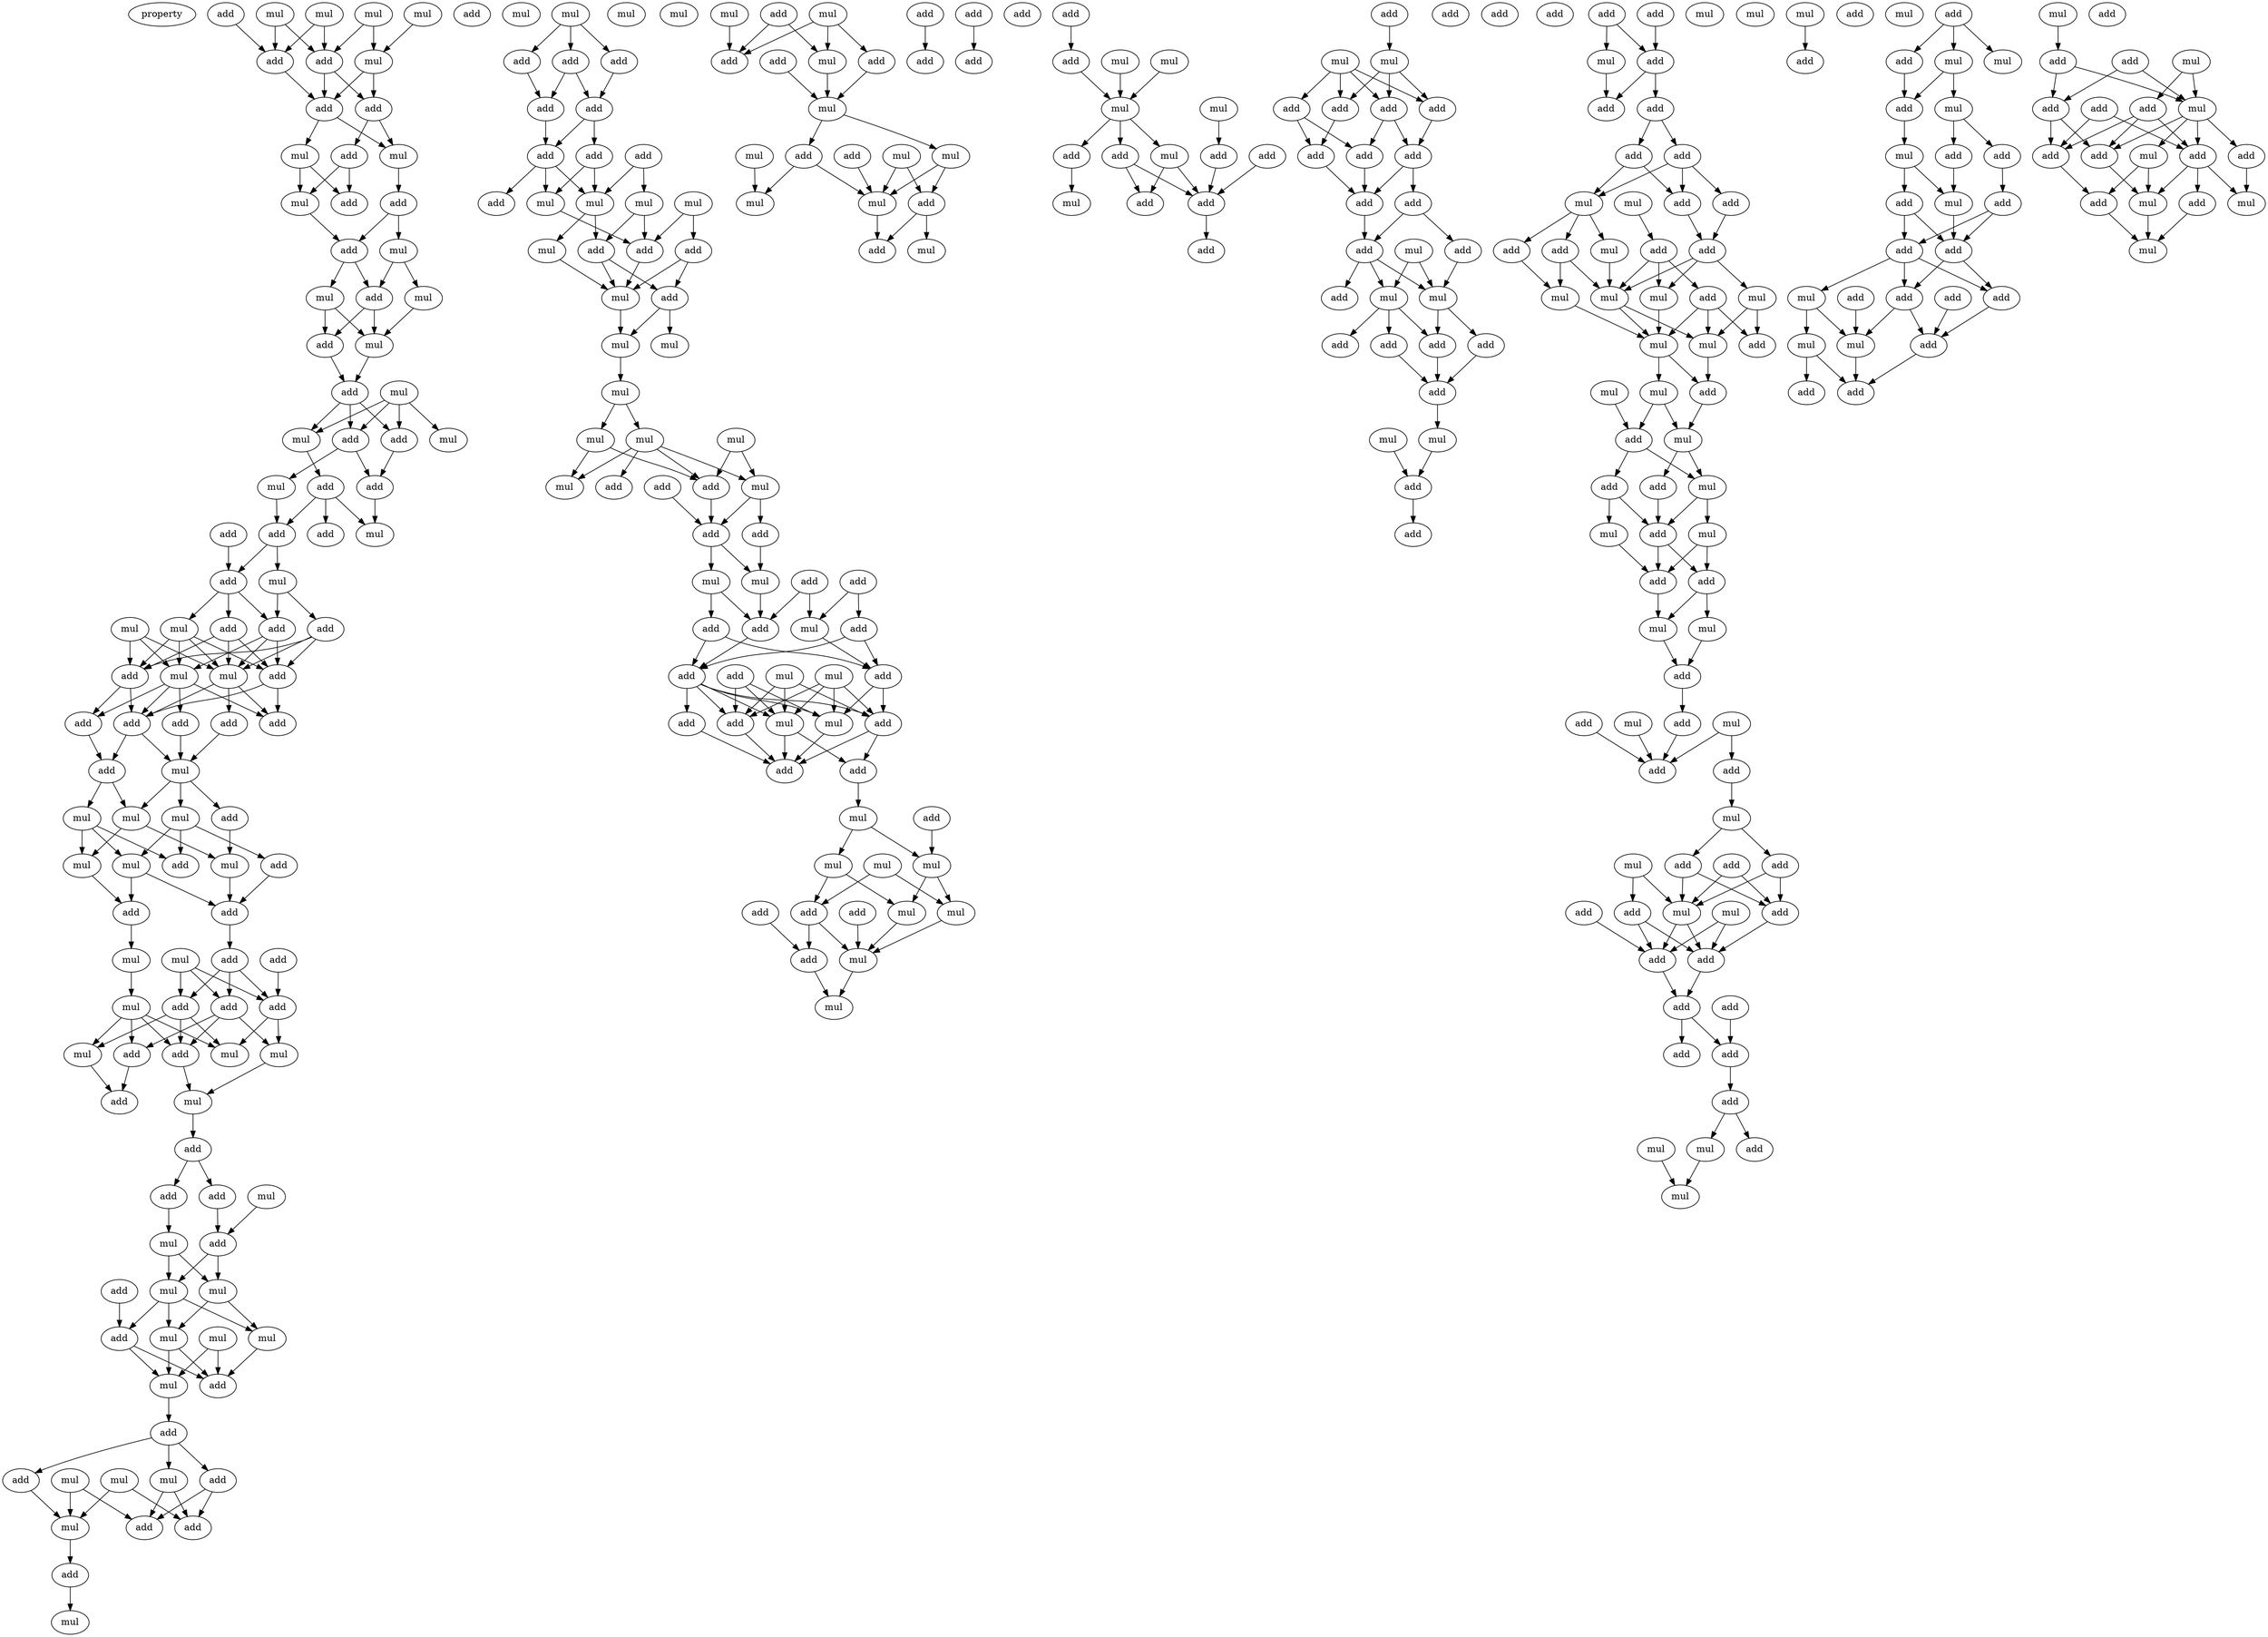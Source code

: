 digraph {
    node [fontcolor=black]
    property [mul=2,lf=1.1]
    0 [ label = mul ];
    1 [ label = mul ];
    2 [ label = add ];
    3 [ label = mul ];
    4 [ label = mul ];
    5 [ label = add ];
    6 [ label = add ];
    7 [ label = mul ];
    8 [ label = add ];
    9 [ label = add ];
    10 [ label = mul ];
    11 [ label = mul ];
    12 [ label = add ];
    13 [ label = add ];
    14 [ label = add ];
    15 [ label = mul ];
    16 [ label = add ];
    17 [ label = mul ];
    18 [ label = add ];
    19 [ label = mul ];
    20 [ label = add ];
    21 [ label = mul ];
    22 [ label = add ];
    23 [ label = mul ];
    24 [ label = mul ];
    25 [ label = add ];
    26 [ label = add ];
    27 [ label = mul ];
    28 [ label = add ];
    29 [ label = mul ];
    30 [ label = add ];
    31 [ label = add ];
    32 [ label = mul ];
    33 [ label = add ];
    34 [ label = add ];
    35 [ label = mul ];
    36 [ label = add ];
    37 [ label = add ];
    38 [ label = mul ];
    39 [ label = add ];
    40 [ label = add ];
    41 [ label = mul ];
    42 [ label = mul ];
    43 [ label = add ];
    44 [ label = mul ];
    45 [ label = add ];
    46 [ label = add ];
    47 [ label = mul ];
    48 [ label = add ];
    49 [ label = add ];
    50 [ label = add ];
    51 [ label = add ];
    52 [ label = add ];
    53 [ label = add ];
    54 [ label = mul ];
    55 [ label = add ];
    56 [ label = mul ];
    57 [ label = mul ];
    58 [ label = mul ];
    59 [ label = mul ];
    60 [ label = mul ];
    61 [ label = add ];
    62 [ label = add ];
    63 [ label = mul ];
    64 [ label = add ];
    65 [ label = add ];
    66 [ label = mul ];
    67 [ label = add ];
    68 [ label = mul ];
    69 [ label = add ];
    70 [ label = mul ];
    71 [ label = add ];
    72 [ label = add ];
    73 [ label = add ];
    74 [ label = mul ];
    75 [ label = mul ];
    76 [ label = mul ];
    77 [ label = add ];
    78 [ label = add ];
    79 [ label = mul ];
    80 [ label = add ];
    81 [ label = add ];
    82 [ label = mul ];
    83 [ label = add ];
    84 [ label = add ];
    85 [ label = mul ];
    86 [ label = add ];
    87 [ label = add ];
    88 [ label = mul ];
    89 [ label = mul ];
    90 [ label = add ];
    91 [ label = mul ];
    92 [ label = mul ];
    93 [ label = mul ];
    94 [ label = add ];
    95 [ label = mul ];
    96 [ label = add ];
    97 [ label = add ];
    98 [ label = add ];
    99 [ label = mul ];
    100 [ label = mul ];
    101 [ label = mul ];
    102 [ label = mul ];
    103 [ label = add ];
    104 [ label = add ];
    105 [ label = add ];
    106 [ label = mul ];
    107 [ label = mul ];
    108 [ label = mul ];
    109 [ label = mul ];
    110 [ label = add ];
    111 [ label = add ];
    112 [ label = add ];
    113 [ label = add ];
    114 [ label = add ];
    115 [ label = add ];
    116 [ label = add ];
    117 [ label = add ];
    118 [ label = mul ];
    119 [ label = mul ];
    120 [ label = mul ];
    121 [ label = add ];
    122 [ label = mul ];
    123 [ label = add ];
    124 [ label = add ];
    125 [ label = add ];
    126 [ label = mul ];
    127 [ label = mul ];
    128 [ label = add ];
    129 [ label = mul ];
    130 [ label = mul ];
    131 [ label = mul ];
    132 [ label = mul ];
    133 [ label = mul ];
    134 [ label = mul ];
    135 [ label = mul ];
    136 [ label = add ];
    137 [ label = add ];
    138 [ label = mul ];
    139 [ label = add ];
    140 [ label = add ];
    141 [ label = add ];
    142 [ label = add ];
    143 [ label = mul ];
    144 [ label = mul ];
    145 [ label = add ];
    146 [ label = add ];
    147 [ label = add ];
    148 [ label = add ];
    149 [ label = mul ];
    150 [ label = mul ];
    151 [ label = mul ];
    152 [ label = add ];
    153 [ label = add ];
    154 [ label = add ];
    155 [ label = mul ];
    156 [ label = add ];
    157 [ label = add ];
    158 [ label = add ];
    159 [ label = mul ];
    160 [ label = add ];
    161 [ label = add ];
    162 [ label = mul ];
    163 [ label = add ];
    164 [ label = mul ];
    165 [ label = mul ];
    166 [ label = mul ];
    167 [ label = mul ];
    168 [ label = add ];
    169 [ label = add ];
    170 [ label = mul ];
    171 [ label = mul ];
    172 [ label = add ];
    173 [ label = add ];
    174 [ label = mul ];
    175 [ label = mul ];
    176 [ label = mul ];
    177 [ label = mul ];
    178 [ label = add ];
    179 [ label = add ];
    180 [ label = mul ];
    181 [ label = add ];
    182 [ label = add ];
    183 [ label = mul ];
    184 [ label = mul ];
    185 [ label = mul ];
    186 [ label = add ];
    187 [ label = add ];
    188 [ label = mul ];
    189 [ label = mul ];
    190 [ label = add ];
    191 [ label = mul ];
    192 [ label = add ];
    193 [ label = add ];
    194 [ label = mul ];
    195 [ label = add ];
    196 [ label = add ];
    197 [ label = add ];
    198 [ label = add ];
    199 [ label = add ];
    200 [ label = add ];
    201 [ label = mul ];
    202 [ label = mul ];
    203 [ label = mul ];
    204 [ label = mul ];
    205 [ label = add ];
    206 [ label = add ];
    207 [ label = mul ];
    208 [ label = add ];
    209 [ label = add ];
    210 [ label = add ];
    211 [ label = mul ];
    212 [ label = add ];
    213 [ label = add ];
    214 [ label = add ];
    215 [ label = mul ];
    216 [ label = mul ];
    217 [ label = add ];
    218 [ label = add ];
    219 [ label = add ];
    220 [ label = add ];
    221 [ label = add ];
    222 [ label = add ];
    223 [ label = add ];
    224 [ label = add ];
    225 [ label = add ];
    226 [ label = add ];
    227 [ label = mul ];
    228 [ label = add ];
    229 [ label = add ];
    230 [ label = mul ];
    231 [ label = add ];
    232 [ label = mul ];
    233 [ label = add ];
    234 [ label = add ];
    235 [ label = add ];
    236 [ label = add ];
    237 [ label = add ];
    238 [ label = add ];
    239 [ label = mul ];
    240 [ label = mul ];
    241 [ label = add ];
    242 [ label = add ];
    243 [ label = add ];
    244 [ label = add ];
    245 [ label = add ];
    246 [ label = mul ];
    247 [ label = add ];
    248 [ label = add ];
    249 [ label = add ];
    250 [ label = add ];
    251 [ label = add ];
    252 [ label = mul ];
    253 [ label = add ];
    254 [ label = add ];
    255 [ label = mul ];
    256 [ label = add ];
    257 [ label = mul ];
    258 [ label = add ];
    259 [ label = add ];
    260 [ label = add ];
    261 [ label = mul ];
    262 [ label = add ];
    263 [ label = mul ];
    264 [ label = mul ];
    265 [ label = mul ];
    266 [ label = mul ];
    267 [ label = mul ];
    268 [ label = add ];
    269 [ label = add ];
    270 [ label = mul ];
    271 [ label = mul ];
    272 [ label = add ];
    273 [ label = mul ];
    274 [ label = mul ];
    275 [ label = mul ];
    276 [ label = add ];
    277 [ label = add ];
    278 [ label = mul ];
    279 [ label = mul ];
    280 [ label = add ];
    281 [ label = add ];
    282 [ label = add ];
    283 [ label = mul ];
    284 [ label = mul ];
    285 [ label = mul ];
    286 [ label = add ];
    287 [ label = mul ];
    288 [ label = add ];
    289 [ label = add ];
    290 [ label = mul ];
    291 [ label = mul ];
    292 [ label = add ];
    293 [ label = add ];
    294 [ label = add ];
    295 [ label = mul ];
    296 [ label = add ];
    297 [ label = add ];
    298 [ label = mul ];
    299 [ label = add ];
    300 [ label = mul ];
    301 [ label = mul ];
    302 [ label = add ];
    303 [ label = add ];
    304 [ label = add ];
    305 [ label = add ];
    306 [ label = add ];
    307 [ label = add ];
    308 [ label = add ];
    309 [ label = add ];
    310 [ label = add ];
    311 [ label = add ];
    312 [ label = add ];
    313 [ label = mul ];
    314 [ label = add ];
    315 [ label = mul ];
    316 [ label = mul ];
    317 [ label = mul ];
    318 [ label = add ];
    319 [ label = add ];
    320 [ label = mul ];
    321 [ label = mul ];
    322 [ label = mul ];
    323 [ label = add ];
    324 [ label = add ];
    325 [ label = mul ];
    326 [ label = add ];
    327 [ label = mul ];
    328 [ label = add ];
    329 [ label = add ];
    330 [ label = add ];
    331 [ label = add ];
    332 [ label = add ];
    333 [ label = add ];
    334 [ label = mul ];
    335 [ label = add ];
    336 [ label = add ];
    337 [ label = add ];
    338 [ label = mul ];
    339 [ label = mul ];
    340 [ label = add ];
    341 [ label = add ];
    342 [ label = mul ];
    343 [ label = add ];
    344 [ label = add ];
    345 [ label = mul ];
    346 [ label = add ];
    347 [ label = add ];
    348 [ label = add ];
    349 [ label = mul ];
    350 [ label = mul ];
    351 [ label = add ];
    352 [ label = add ];
    353 [ label = add ];
    354 [ label = add ];
    355 [ label = add ];
    356 [ label = mul ];
    357 [ label = add ];
    358 [ label = mul ];
    359 [ label = mul ];
    360 [ label = add ];
    0 -> 5 [ name = 0 ];
    0 -> 6 [ name = 1 ];
    1 -> 5 [ name = 2 ];
    1 -> 6 [ name = 3 ];
    2 -> 6 [ name = 4 ];
    3 -> 7 [ name = 5 ];
    4 -> 5 [ name = 6 ];
    4 -> 7 [ name = 7 ];
    5 -> 8 [ name = 8 ];
    5 -> 9 [ name = 9 ];
    6 -> 8 [ name = 10 ];
    7 -> 8 [ name = 11 ];
    7 -> 9 [ name = 12 ];
    8 -> 10 [ name = 13 ];
    8 -> 11 [ name = 14 ];
    9 -> 10 [ name = 15 ];
    9 -> 13 [ name = 16 ];
    10 -> 16 [ name = 17 ];
    11 -> 14 [ name = 18 ];
    11 -> 15 [ name = 19 ];
    13 -> 14 [ name = 20 ];
    13 -> 15 [ name = 21 ];
    15 -> 18 [ name = 22 ];
    16 -> 17 [ name = 23 ];
    16 -> 18 [ name = 24 ];
    17 -> 20 [ name = 25 ];
    17 -> 21 [ name = 26 ];
    18 -> 19 [ name = 27 ];
    18 -> 20 [ name = 28 ];
    19 -> 22 [ name = 29 ];
    19 -> 23 [ name = 30 ];
    20 -> 22 [ name = 31 ];
    20 -> 23 [ name = 32 ];
    21 -> 23 [ name = 33 ];
    22 -> 25 [ name = 34 ];
    23 -> 25 [ name = 35 ];
    24 -> 26 [ name = 36 ];
    24 -> 27 [ name = 37 ];
    24 -> 28 [ name = 38 ];
    24 -> 29 [ name = 39 ];
    25 -> 26 [ name = 40 ];
    25 -> 27 [ name = 41 ];
    25 -> 28 [ name = 42 ];
    26 -> 30 [ name = 43 ];
    27 -> 31 [ name = 44 ];
    28 -> 30 [ name = 45 ];
    28 -> 32 [ name = 46 ];
    30 -> 35 [ name = 47 ];
    31 -> 33 [ name = 48 ];
    31 -> 34 [ name = 49 ];
    31 -> 35 [ name = 50 ];
    32 -> 34 [ name = 51 ];
    34 -> 37 [ name = 52 ];
    34 -> 38 [ name = 53 ];
    36 -> 37 [ name = 54 ];
    37 -> 40 [ name = 55 ];
    37 -> 42 [ name = 56 ];
    37 -> 43 [ name = 57 ];
    38 -> 39 [ name = 58 ];
    38 -> 40 [ name = 59 ];
    39 -> 44 [ name = 60 ];
    39 -> 45 [ name = 61 ];
    39 -> 46 [ name = 62 ];
    40 -> 44 [ name = 63 ];
    40 -> 45 [ name = 64 ];
    40 -> 47 [ name = 65 ];
    41 -> 44 [ name = 66 ];
    41 -> 46 [ name = 67 ];
    41 -> 47 [ name = 68 ];
    42 -> 44 [ name = 69 ];
    42 -> 45 [ name = 70 ];
    42 -> 46 [ name = 71 ];
    42 -> 47 [ name = 72 ];
    43 -> 44 [ name = 73 ];
    43 -> 45 [ name = 74 ];
    43 -> 46 [ name = 75 ];
    44 -> 48 [ name = 76 ];
    44 -> 49 [ name = 77 ];
    44 -> 51 [ name = 78 ];
    45 -> 48 [ name = 79 ];
    45 -> 49 [ name = 80 ];
    46 -> 49 [ name = 81 ];
    46 -> 50 [ name = 82 ];
    47 -> 48 [ name = 83 ];
    47 -> 49 [ name = 84 ];
    47 -> 50 [ name = 85 ];
    47 -> 52 [ name = 86 ];
    49 -> 53 [ name = 87 ];
    49 -> 54 [ name = 88 ];
    50 -> 53 [ name = 89 ];
    51 -> 54 [ name = 90 ];
    52 -> 54 [ name = 91 ];
    53 -> 56 [ name = 92 ];
    53 -> 58 [ name = 93 ];
    54 -> 55 [ name = 94 ];
    54 -> 56 [ name = 95 ];
    54 -> 57 [ name = 96 ];
    55 -> 60 [ name = 97 ];
    56 -> 60 [ name = 98 ];
    56 -> 63 [ name = 99 ];
    57 -> 59 [ name = 100 ];
    57 -> 61 [ name = 101 ];
    57 -> 62 [ name = 102 ];
    58 -> 59 [ name = 103 ];
    58 -> 61 [ name = 104 ];
    58 -> 63 [ name = 105 ];
    59 -> 64 [ name = 106 ];
    59 -> 65 [ name = 107 ];
    60 -> 64 [ name = 108 ];
    62 -> 64 [ name = 109 ];
    63 -> 65 [ name = 110 ];
    64 -> 67 [ name = 111 ];
    65 -> 66 [ name = 112 ];
    66 -> 70 [ name = 113 ];
    67 -> 71 [ name = 114 ];
    67 -> 72 [ name = 115 ];
    67 -> 73 [ name = 116 ];
    68 -> 71 [ name = 117 ];
    68 -> 72 [ name = 118 ];
    68 -> 73 [ name = 119 ];
    69 -> 73 [ name = 120 ];
    70 -> 74 [ name = 121 ];
    70 -> 76 [ name = 122 ];
    70 -> 77 [ name = 123 ];
    70 -> 78 [ name = 124 ];
    71 -> 74 [ name = 125 ];
    71 -> 76 [ name = 126 ];
    71 -> 77 [ name = 127 ];
    72 -> 75 [ name = 128 ];
    72 -> 77 [ name = 129 ];
    72 -> 78 [ name = 130 ];
    73 -> 74 [ name = 131 ];
    73 -> 75 [ name = 132 ];
    75 -> 79 [ name = 133 ];
    76 -> 80 [ name = 134 ];
    77 -> 79 [ name = 135 ];
    78 -> 80 [ name = 136 ];
    79 -> 81 [ name = 137 ];
    81 -> 83 [ name = 138 ];
    81 -> 84 [ name = 139 ];
    82 -> 86 [ name = 140 ];
    83 -> 85 [ name = 141 ];
    84 -> 86 [ name = 142 ];
    85 -> 88 [ name = 143 ];
    85 -> 89 [ name = 144 ];
    86 -> 88 [ name = 145 ];
    86 -> 89 [ name = 146 ];
    87 -> 90 [ name = 147 ];
    88 -> 90 [ name = 148 ];
    88 -> 91 [ name = 149 ];
    88 -> 93 [ name = 150 ];
    89 -> 91 [ name = 151 ];
    89 -> 93 [ name = 152 ];
    90 -> 94 [ name = 153 ];
    90 -> 95 [ name = 154 ];
    91 -> 94 [ name = 155 ];
    91 -> 95 [ name = 156 ];
    92 -> 94 [ name = 157 ];
    92 -> 95 [ name = 158 ];
    93 -> 94 [ name = 159 ];
    95 -> 96 [ name = 160 ];
    96 -> 97 [ name = 161 ];
    96 -> 98 [ name = 162 ];
    96 -> 99 [ name = 163 ];
    97 -> 103 [ name = 164 ];
    97 -> 104 [ name = 165 ];
    98 -> 102 [ name = 166 ];
    99 -> 103 [ name = 167 ];
    99 -> 104 [ name = 168 ];
    100 -> 102 [ name = 169 ];
    100 -> 104 [ name = 170 ];
    101 -> 102 [ name = 171 ];
    101 -> 103 [ name = 172 ];
    102 -> 105 [ name = 173 ];
    105 -> 107 [ name = 174 ];
    108 -> 110 [ name = 175 ];
    108 -> 111 [ name = 176 ];
    108 -> 112 [ name = 177 ];
    110 -> 113 [ name = 178 ];
    110 -> 114 [ name = 179 ];
    111 -> 113 [ name = 180 ];
    112 -> 114 [ name = 181 ];
    113 -> 115 [ name = 182 ];
    113 -> 116 [ name = 183 ];
    114 -> 115 [ name = 184 ];
    115 -> 119 [ name = 185 ];
    115 -> 120 [ name = 186 ];
    115 -> 121 [ name = 187 ];
    116 -> 119 [ name = 188 ];
    116 -> 120 [ name = 189 ];
    117 -> 119 [ name = 190 ];
    117 -> 122 [ name = 191 ];
    118 -> 124 [ name = 192 ];
    118 -> 125 [ name = 193 ];
    119 -> 123 [ name = 194 ];
    119 -> 126 [ name = 195 ];
    120 -> 124 [ name = 196 ];
    122 -> 123 [ name = 197 ];
    122 -> 124 [ name = 198 ];
    123 -> 127 [ name = 199 ];
    123 -> 128 [ name = 200 ];
    124 -> 127 [ name = 201 ];
    125 -> 127 [ name = 202 ];
    125 -> 128 [ name = 203 ];
    126 -> 127 [ name = 204 ];
    127 -> 130 [ name = 205 ];
    128 -> 129 [ name = 206 ];
    128 -> 130 [ name = 207 ];
    130 -> 131 [ name = 208 ];
    131 -> 132 [ name = 209 ];
    131 -> 134 [ name = 210 ];
    132 -> 135 [ name = 211 ];
    132 -> 136 [ name = 212 ];
    132 -> 137 [ name = 213 ];
    132 -> 138 [ name = 214 ];
    133 -> 135 [ name = 215 ];
    133 -> 137 [ name = 216 ];
    134 -> 137 [ name = 217 ];
    134 -> 138 [ name = 218 ];
    135 -> 140 [ name = 219 ];
    135 -> 141 [ name = 220 ];
    137 -> 141 [ name = 221 ];
    139 -> 141 [ name = 222 ];
    140 -> 144 [ name = 223 ];
    141 -> 143 [ name = 224 ];
    141 -> 144 [ name = 225 ];
    142 -> 147 [ name = 226 ];
    142 -> 149 [ name = 227 ];
    143 -> 146 [ name = 228 ];
    143 -> 148 [ name = 229 ];
    144 -> 148 [ name = 230 ];
    145 -> 148 [ name = 231 ];
    145 -> 149 [ name = 232 ];
    146 -> 152 [ name = 233 ];
    146 -> 153 [ name = 234 ];
    147 -> 152 [ name = 235 ];
    147 -> 153 [ name = 236 ];
    148 -> 152 [ name = 237 ];
    149 -> 153 [ name = 238 ];
    150 -> 156 [ name = 239 ];
    150 -> 157 [ name = 240 ];
    150 -> 159 [ name = 241 ];
    151 -> 155 [ name = 242 ];
    151 -> 156 [ name = 243 ];
    151 -> 157 [ name = 244 ];
    151 -> 159 [ name = 245 ];
    152 -> 155 [ name = 246 ];
    152 -> 156 [ name = 247 ];
    152 -> 157 [ name = 248 ];
    152 -> 158 [ name = 249 ];
    152 -> 159 [ name = 250 ];
    153 -> 155 [ name = 251 ];
    153 -> 157 [ name = 252 ];
    154 -> 155 [ name = 253 ];
    154 -> 156 [ name = 254 ];
    154 -> 159 [ name = 255 ];
    155 -> 160 [ name = 256 ];
    156 -> 160 [ name = 257 ];
    157 -> 160 [ name = 258 ];
    157 -> 161 [ name = 259 ];
    158 -> 160 [ name = 260 ];
    159 -> 160 [ name = 261 ];
    159 -> 161 [ name = 262 ];
    161 -> 164 [ name = 263 ];
    163 -> 167 [ name = 264 ];
    164 -> 165 [ name = 265 ];
    164 -> 167 [ name = 266 ];
    165 -> 168 [ name = 267 ];
    165 -> 171 [ name = 268 ];
    166 -> 168 [ name = 269 ];
    166 -> 170 [ name = 270 ];
    167 -> 170 [ name = 271 ];
    167 -> 171 [ name = 272 ];
    168 -> 173 [ name = 273 ];
    168 -> 174 [ name = 274 ];
    169 -> 174 [ name = 275 ];
    170 -> 174 [ name = 276 ];
    171 -> 174 [ name = 277 ];
    172 -> 173 [ name = 278 ];
    173 -> 175 [ name = 279 ];
    174 -> 175 [ name = 280 ];
    176 -> 179 [ name = 281 ];
    177 -> 179 [ name = 282 ];
    177 -> 180 [ name = 283 ];
    177 -> 181 [ name = 284 ];
    178 -> 179 [ name = 285 ];
    178 -> 180 [ name = 286 ];
    180 -> 183 [ name = 287 ];
    181 -> 183 [ name = 288 ];
    182 -> 183 [ name = 289 ];
    183 -> 185 [ name = 290 ];
    183 -> 186 [ name = 291 ];
    184 -> 190 [ name = 292 ];
    184 -> 191 [ name = 293 ];
    185 -> 190 [ name = 294 ];
    185 -> 191 [ name = 295 ];
    186 -> 189 [ name = 296 ];
    186 -> 191 [ name = 297 ];
    187 -> 191 [ name = 298 ];
    188 -> 189 [ name = 299 ];
    190 -> 193 [ name = 300 ];
    190 -> 194 [ name = 301 ];
    191 -> 193 [ name = 302 ];
    192 -> 195 [ name = 303 ];
    196 -> 197 [ name = 304 ];
    199 -> 200 [ name = 305 ];
    200 -> 204 [ name = 306 ];
    201 -> 204 [ name = 307 ];
    202 -> 204 [ name = 308 ];
    203 -> 205 [ name = 309 ];
    204 -> 207 [ name = 310 ];
    204 -> 208 [ name = 311 ];
    204 -> 209 [ name = 312 ];
    205 -> 212 [ name = 313 ];
    206 -> 212 [ name = 314 ];
    207 -> 210 [ name = 315 ];
    207 -> 212 [ name = 316 ];
    208 -> 210 [ name = 317 ];
    208 -> 212 [ name = 318 ];
    209 -> 211 [ name = 319 ];
    212 -> 213 [ name = 320 ];
    214 -> 216 [ name = 321 ];
    215 -> 217 [ name = 322 ];
    215 -> 218 [ name = 323 ];
    215 -> 219 [ name = 324 ];
    215 -> 220 [ name = 325 ];
    216 -> 217 [ name = 326 ];
    216 -> 218 [ name = 327 ];
    216 -> 219 [ name = 328 ];
    217 -> 221 [ name = 329 ];
    218 -> 222 [ name = 330 ];
    219 -> 221 [ name = 331 ];
    219 -> 223 [ name = 332 ];
    220 -> 222 [ name = 333 ];
    220 -> 223 [ name = 334 ];
    221 -> 224 [ name = 335 ];
    221 -> 225 [ name = 336 ];
    222 -> 225 [ name = 337 ];
    223 -> 225 [ name = 338 ];
    224 -> 226 [ name = 339 ];
    224 -> 229 [ name = 340 ];
    225 -> 229 [ name = 341 ];
    226 -> 230 [ name = 342 ];
    227 -> 230 [ name = 343 ];
    227 -> 232 [ name = 344 ];
    229 -> 230 [ name = 345 ];
    229 -> 231 [ name = 346 ];
    229 -> 232 [ name = 347 ];
    230 -> 236 [ name = 348 ];
    230 -> 237 [ name = 349 ];
    232 -> 234 [ name = 350 ];
    232 -> 235 [ name = 351 ];
    232 -> 236 [ name = 352 ];
    234 -> 238 [ name = 353 ];
    236 -> 238 [ name = 354 ];
    237 -> 238 [ name = 355 ];
    238 -> 240 [ name = 356 ];
    239 -> 242 [ name = 357 ];
    240 -> 242 [ name = 358 ];
    242 -> 243 [ name = 359 ];
    244 -> 246 [ name = 360 ];
    244 -> 247 [ name = 361 ];
    245 -> 247 [ name = 362 ];
    246 -> 248 [ name = 363 ];
    247 -> 248 [ name = 364 ];
    247 -> 249 [ name = 365 ];
    249 -> 250 [ name = 366 ];
    249 -> 251 [ name = 367 ];
    250 -> 253 [ name = 368 ];
    250 -> 255 [ name = 369 ];
    251 -> 253 [ name = 370 ];
    251 -> 254 [ name = 371 ];
    251 -> 255 [ name = 372 ];
    252 -> 258 [ name = 373 ];
    253 -> 260 [ name = 374 ];
    254 -> 260 [ name = 375 ];
    255 -> 256 [ name = 376 ];
    255 -> 257 [ name = 377 ];
    255 -> 259 [ name = 378 ];
    256 -> 263 [ name = 379 ];
    257 -> 264 [ name = 380 ];
    258 -> 261 [ name = 381 ];
    258 -> 262 [ name = 382 ];
    258 -> 264 [ name = 383 ];
    259 -> 263 [ name = 384 ];
    259 -> 264 [ name = 385 ];
    260 -> 261 [ name = 386 ];
    260 -> 264 [ name = 387 ];
    260 -> 265 [ name = 388 ];
    261 -> 267 [ name = 389 ];
    262 -> 266 [ name = 390 ];
    262 -> 267 [ name = 391 ];
    262 -> 268 [ name = 392 ];
    263 -> 267 [ name = 393 ];
    264 -> 266 [ name = 394 ];
    264 -> 267 [ name = 395 ];
    265 -> 266 [ name = 396 ];
    265 -> 268 [ name = 397 ];
    266 -> 269 [ name = 398 ];
    267 -> 269 [ name = 399 ];
    267 -> 271 [ name = 400 ];
    269 -> 273 [ name = 401 ];
    270 -> 272 [ name = 402 ];
    271 -> 272 [ name = 403 ];
    271 -> 273 [ name = 404 ];
    272 -> 275 [ name = 405 ];
    272 -> 276 [ name = 406 ];
    273 -> 275 [ name = 407 ];
    273 -> 277 [ name = 408 ];
    275 -> 278 [ name = 409 ];
    275 -> 280 [ name = 410 ];
    276 -> 279 [ name = 411 ];
    276 -> 280 [ name = 412 ];
    277 -> 280 [ name = 413 ];
    278 -> 281 [ name = 414 ];
    278 -> 282 [ name = 415 ];
    279 -> 281 [ name = 416 ];
    280 -> 281 [ name = 417 ];
    280 -> 282 [ name = 418 ];
    281 -> 284 [ name = 419 ];
    282 -> 283 [ name = 420 ];
    282 -> 284 [ name = 421 ];
    283 -> 286 [ name = 422 ];
    284 -> 286 [ name = 423 ];
    286 -> 288 [ name = 424 ];
    287 -> 294 [ name = 425 ];
    288 -> 293 [ name = 426 ];
    289 -> 293 [ name = 427 ];
    290 -> 292 [ name = 428 ];
    290 -> 293 [ name = 429 ];
    291 -> 293 [ name = 430 ];
    292 -> 295 [ name = 431 ];
    295 -> 296 [ name = 432 ];
    295 -> 297 [ name = 433 ];
    296 -> 300 [ name = 434 ];
    296 -> 302 [ name = 435 ];
    297 -> 300 [ name = 436 ];
    297 -> 302 [ name = 437 ];
    298 -> 300 [ name = 438 ];
    298 -> 304 [ name = 439 ];
    299 -> 300 [ name = 440 ];
    299 -> 302 [ name = 441 ];
    300 -> 305 [ name = 442 ];
    300 -> 306 [ name = 443 ];
    301 -> 305 [ name = 444 ];
    301 -> 306 [ name = 445 ];
    302 -> 306 [ name = 446 ];
    303 -> 305 [ name = 447 ];
    304 -> 305 [ name = 448 ];
    304 -> 306 [ name = 449 ];
    305 -> 309 [ name = 450 ];
    306 -> 309 [ name = 451 ];
    307 -> 311 [ name = 452 ];
    309 -> 310 [ name = 453 ];
    309 -> 311 [ name = 454 ];
    311 -> 312 [ name = 455 ];
    312 -> 314 [ name = 456 ];
    312 -> 315 [ name = 457 ];
    313 -> 316 [ name = 458 ];
    315 -> 316 [ name = 459 ];
    318 -> 319 [ name = 460 ];
    318 -> 320 [ name = 461 ];
    318 -> 321 [ name = 462 ];
    319 -> 323 [ name = 463 ];
    321 -> 322 [ name = 464 ];
    321 -> 323 [ name = 465 ];
    322 -> 324 [ name = 466 ];
    322 -> 326 [ name = 467 ];
    323 -> 325 [ name = 468 ];
    324 -> 329 [ name = 469 ];
    325 -> 327 [ name = 470 ];
    325 -> 328 [ name = 471 ];
    326 -> 327 [ name = 472 ];
    327 -> 331 [ name = 473 ];
    328 -> 330 [ name = 474 ];
    328 -> 331 [ name = 475 ];
    329 -> 330 [ name = 476 ];
    329 -> 331 [ name = 477 ];
    330 -> 334 [ name = 478 ];
    330 -> 335 [ name = 479 ];
    330 -> 336 [ name = 480 ];
    331 -> 335 [ name = 481 ];
    331 -> 336 [ name = 482 ];
    332 -> 337 [ name = 483 ];
    333 -> 338 [ name = 484 ];
    334 -> 338 [ name = 485 ];
    334 -> 339 [ name = 486 ];
    335 -> 337 [ name = 487 ];
    336 -> 337 [ name = 488 ];
    336 -> 338 [ name = 489 ];
    337 -> 341 [ name = 490 ];
    338 -> 341 [ name = 491 ];
    339 -> 340 [ name = 492 ];
    339 -> 341 [ name = 493 ];
    342 -> 343 [ name = 494 ];
    343 -> 346 [ name = 495 ];
    343 -> 349 [ name = 496 ];
    344 -> 346 [ name = 497 ];
    344 -> 349 [ name = 498 ];
    345 -> 348 [ name = 499 ];
    345 -> 349 [ name = 500 ];
    346 -> 352 [ name = 501 ];
    346 -> 354 [ name = 502 ];
    347 -> 353 [ name = 503 ];
    347 -> 354 [ name = 504 ];
    348 -> 352 [ name = 505 ];
    348 -> 353 [ name = 506 ];
    348 -> 354 [ name = 507 ];
    349 -> 350 [ name = 508 ];
    349 -> 351 [ name = 509 ];
    349 -> 352 [ name = 510 ];
    349 -> 353 [ name = 511 ];
    350 -> 355 [ name = 512 ];
    350 -> 356 [ name = 513 ];
    351 -> 358 [ name = 514 ];
    352 -> 356 [ name = 515 ];
    353 -> 356 [ name = 516 ];
    353 -> 357 [ name = 517 ];
    353 -> 358 [ name = 518 ];
    354 -> 355 [ name = 519 ];
    355 -> 359 [ name = 520 ];
    356 -> 359 [ name = 521 ];
    357 -> 359 [ name = 522 ];
}
